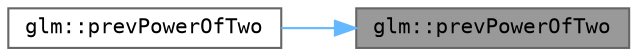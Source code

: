 digraph "glm::prevPowerOfTwo"
{
 // LATEX_PDF_SIZE
  bgcolor="transparent";
  edge [fontname=Terminal,fontsize=10,labelfontname=Helvetica,labelfontsize=10];
  node [fontname=Terminal,fontsize=10,shape=box,height=0.2,width=0.4];
  rankdir="RL";
  Node1 [label="glm::prevPowerOfTwo",height=0.2,width=0.4,color="gray40", fillcolor="grey60", style="filled", fontcolor="black",tooltip=" "];
  Node1 -> Node2 [dir="back",color="steelblue1",style="solid"];
  Node2 [label="glm::prevPowerOfTwo",height=0.2,width=0.4,color="grey40", fillcolor="white", style="filled",URL="$group__ext__vector__integer.html#gadb7eb42af0eb62275ddcddfe0f6e1918",tooltip=" "];
}
